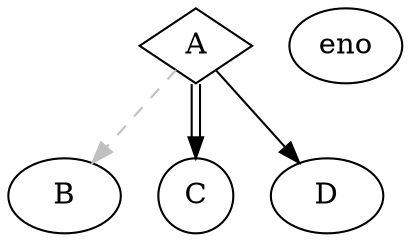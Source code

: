 digraph test32768 {

  A [shape=diamond]
  B [sahpe=box]
  C [shape=circle]

  A -> B [style=dashed, color=grey]
  A -> C [color="black:invis:black"]
  A -> D eno}

